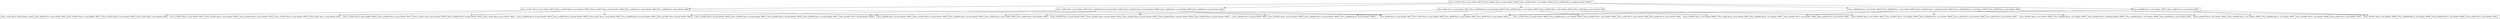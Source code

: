 digraph ArbolB{
node[shape=record]
"Estructuras.NodoAB@6e7bb75b" [shape = record label = "<p17lAf17>Placa: p17lAf17
 Marca: toyota
 Modelo: MM18|<p25lAf25>Placa: p25lAf25
 Marca: hyundai
 Modelo: MM26|<p35lAf35>Placa: p35lAf35
 Marca: volvo
 Modelo: MM36|<p43lAf43>Placa: p43lAf43
 Marca: modificado
 Modelo: MM44|"]
"Estructuras.NodoAB@6e7bb75b" -> "Estructuras.NodoAB@27527abb"
"Estructuras.NodoAB@27527abb" [shape = record label = "<p11lAf11>Placa: p11lAf11
 Marca: toyota
 Modelo: MM12|<p14lAf14>Placa: p14lAf14
 Marca: toyota
 Modelo: MM15|<p17lAf17>Placa: p17lAf17
 Marca: toyota
 Modelo: MM18|<p2lAf2>Placa: p2lAf2
 Marca: toyota
 Modelo: MM3|<p5lAf5>Placa: p5lAf5
 Marca: toyota
 Modelo: MM6"]
"Estructuras.NodoAB@27527abb" -> "Estructuras.NodoAB@34fcfa0d"
"Estructuras.NodoAB@34fcfa0d" [shape = record label = "<123abc>Placa: 123abc
 Marca: honda
 Modelo: modelo|<p0lAf0>Placa: p0lAf0
 Marca: toyota
 Modelo: MM1|<p10lAf10>Placa: p10lAf10
 Marca: toyota
 Modelo: MM11|<p12lAf12>Placa: p12lAf12
 Marca: toyota
 Modelo: MM13|<p1lAf1>Placa: p1lAf1
 Marca: toyota
 Modelo: MM2"]
"Estructuras.NodoAB@27527abb" -> "Estructuras.NodoAB@20fc1226"
"Estructuras.NodoAB@20fc1226" [shape = record label = "<p12lAf12>Placa: p12lAf12
 Marca: toyota
 Modelo: MM13|<p13lAf13>Placa: p13lAf13
 Marca: toyota
 Modelo: MM14|<p14lAf14>Placa: p14lAf14
 Marca: toyota
 Modelo: MM15|<p15lAf15>Placa: p15lAf15
 Marca: toyota
 Modelo: MM16|<p1lAf1>Placa: p1lAf1
 Marca: toyota
 Modelo: MM2"]
"Estructuras.NodoAB@27527abb" -> "Estructuras.NodoAB@138eb80d"
"Estructuras.NodoAB@138eb80d" [shape = record label = "<p15lAf15>Placa: p15lAf15
 Marca: toyota
 Modelo: MM16|<p16lAf16>Placa: p16lAf16
 Marca: toyota
 Modelo: MM17|<p17lAf17>Placa: p17lAf17
 Marca: toyota
 Modelo: MM18|<p18lAf18>Placa: p18lAf18
 Marca: hyundai
 Modelo: MM19|<p1lAf1>Placa: p1lAf1
 Marca: toyota
 Modelo: MM2"]
"Estructuras.NodoAB@27527abb" -> "Estructuras.NodoAB@27bd8f65"
"Estructuras.NodoAB@27bd8f65" [shape = record label = "<p18lAf18>Placa: p18lAf18
 Marca: hyundai
 Modelo: MM19|<p19lAf19>Placa: p19lAf19
 Marca: hyundai
 Modelo: MM20|<p1lAf1>Placa: p1lAf1
 Marca: toyota
 Modelo: MM2|<p20lAf20>Placa: p20lAf20
 Marca: hyundai
 Modelo: MM21|<p21lAf21>Placa: p21lAf21
 Marca: hyundai
 Modelo: MM22"]
"Estructuras.NodoAB@27527abb" -> "Estructuras.NodoAB@7442350d"
"Estructuras.NodoAB@7442350d" [shape = record label = "<p30lAf30>Placa: p30lAf30
 Marca: hyundai
 Modelo: MM31|<p31lAf31>Placa: p31lAf31
 Marca: hyundai
 Modelo: MM32|<p32lAf32>Placa: p32lAf32
 Marca: hyundai
 Modelo: MM33|<p3lAf3>Placa: p3lAf3
 Marca: toyota
 Modelo: MM4|<p4lAf4>Placa: p4lAf4
 Marca: toyota
 Modelo: MM5"]
"Estructuras.NodoAB@27527abb" -> "Estructuras.NodoAB@34ef6481"
"Estructuras.NodoAB@34ef6481" [shape = record label = "<p6lAf6>Placa: p6lAf6
 Marca: toyota
 Modelo: MM7|<p7lAf7>Placa: p7lAf7
 Marca: toyota
 Modelo: MM8|<p8lAf8>Placa: p8lAf8
 Marca: toyota
 Modelo: MM9|<p9lAf9>Placa: p9lAf9
 Marca: toyota
 Modelo: MM10|"]
"Estructuras.NodoAB@6e7bb75b" -> "Estructuras.NodoAB@5247fcc1"
"Estructuras.NodoAB@5247fcc1" [shape = record label = "<p1lAf1>Placa: p1lAf1
 Marca: toyota
 Modelo: MM2|<p22lAf22>Placa: p22lAf22
 Marca: hyundai
 Modelo: MM23|<p25lAf25>Placa: p25lAf25
 Marca: hyundai
 Modelo: MM26|<p2lAf2>Placa: p2lAf2
 Marca: toyota
 Modelo: MM3|<p5lAf5>Placa: p5lAf5
 Marca: toyota
 Modelo: MM6"]
"Estructuras.NodoAB@5247fcc1" -> "Estructuras.NodoAB@27bd8f65"
"Estructuras.NodoAB@27bd8f65" [shape = record label = "<p18lAf18>Placa: p18lAf18
 Marca: hyundai
 Modelo: MM19|<p19lAf19>Placa: p19lAf19
 Marca: hyundai
 Modelo: MM20|<p1lAf1>Placa: p1lAf1
 Marca: toyota
 Modelo: MM2|<p20lAf20>Placa: p20lAf20
 Marca: hyundai
 Modelo: MM21|<p21lAf21>Placa: p21lAf21
 Marca: hyundai
 Modelo: MM22"]
"Estructuras.NodoAB@5247fcc1" -> "Estructuras.NodoAB@194a874b"
"Estructuras.NodoAB@194a874b" [shape = record label = "<p20lAf20>Placa: p20lAf20
 Marca: hyundai
 Modelo: MM21|<p21lAf21>Placa: p21lAf21
 Marca: hyundai
 Modelo: MM22|<p22lAf22>Placa: p22lAf22
 Marca: hyundai
 Modelo: MM23|<p23lAf23>Placa: p23lAf23
 Marca: hyundai
 Modelo: MM24|<p24lAf24>Placa: p24lAf24
 Marca: hyundai
 Modelo: MM25"]
"Estructuras.NodoAB@5247fcc1" -> "Estructuras.NodoAB@7c453332"
"Estructuras.NodoAB@7c453332" [shape = record label = "<p23lAf23>Placa: p23lAf23
 Marca: hyundai
 Modelo: MM24|<p24lAf24>Placa: p24lAf24
 Marca: hyundai
 Modelo: MM25|<p25lAf25>Placa: p25lAf25
 Marca: hyundai
 Modelo: MM26|<p26lAf26>Placa: p26lAf26
 Marca: hyundai
 Modelo: MM27|<p27lAf27>Placa: p27lAf27
 Marca: hyundai
 Modelo: MM28"]
"Estructuras.NodoAB@5247fcc1" -> "Estructuras.NodoAB@33c18b57"
"Estructuras.NodoAB@33c18b57" [shape = record label = "<p26lAf26>Placa: p26lAf26
 Marca: hyundai
 Modelo: MM27|<p27lAf27>Placa: p27lAf27
 Marca: hyundai
 Modelo: MM28|<p28lAf28>Placa: p28lAf28
 Marca: hyundai
 Modelo: MM29|<p29lAf29>Placa: p29lAf29
 Marca: hyundai
 Modelo: MM30|"]
"Estructuras.NodoAB@5247fcc1" -> "Estructuras.NodoAB@7442350d"
"Estructuras.NodoAB@7442350d" [shape = record label = "<p30lAf30>Placa: p30lAf30
 Marca: hyundai
 Modelo: MM31|<p31lAf31>Placa: p31lAf31
 Marca: hyundai
 Modelo: MM32|<p32lAf32>Placa: p32lAf32
 Marca: hyundai
 Modelo: MM33|<p3lAf3>Placa: p3lAf3
 Marca: toyota
 Modelo: MM4|<p4lAf4>Placa: p4lAf4
 Marca: toyota
 Modelo: MM5"]
"Estructuras.NodoAB@5247fcc1" -> "Estructuras.NodoAB@34ef6481"
"Estructuras.NodoAB@34ef6481" [shape = record label = "<p6lAf6>Placa: p6lAf6
 Marca: toyota
 Modelo: MM7|<p7lAf7>Placa: p7lAf7
 Marca: toyota
 Modelo: MM8|<p8lAf8>Placa: p8lAf8
 Marca: toyota
 Modelo: MM9|<p9lAf9>Placa: p9lAf9
 Marca: toyota
 Modelo: MM10|"]
"Estructuras.NodoAB@6e7bb75b" -> "Estructuras.NodoAB@5e8dc81a"
"Estructuras.NodoAB@5e8dc81a" [shape = record label = "<p2lAf2>Placa: p2lAf2
 Marca: toyota
 Modelo: MM3|<p32lAf32>Placa: p32lAf32
 Marca: hyundai
 Modelo: MM33|<p35lAf35>Placa: p35lAf35
 Marca: volvo
 Modelo: MM36|<p38lAf38>Placa: p38lAf38
 Marca: volvo
 Modelo: MM39|<p5lAf5>Placa: p5lAf5
 Marca: toyota
 Modelo: MM6"]
"Estructuras.NodoAB@5e8dc81a" -> "Estructuras.NodoAB@33c18b57"
"Estructuras.NodoAB@33c18b57" [shape = record label = "<p26lAf26>Placa: p26lAf26
 Marca: hyundai
 Modelo: MM27|<p27lAf27>Placa: p27lAf27
 Marca: hyundai
 Modelo: MM28|<p28lAf28>Placa: p28lAf28
 Marca: hyundai
 Modelo: MM29|<p29lAf29>Placa: p29lAf29
 Marca: hyundai
 Modelo: MM30|"]
"Estructuras.NodoAB@5e8dc81a" -> "Estructuras.NodoAB@7442350d"
"Estructuras.NodoAB@7442350d" [shape = record label = "<p30lAf30>Placa: p30lAf30
 Marca: hyundai
 Modelo: MM31|<p31lAf31>Placa: p31lAf31
 Marca: hyundai
 Modelo: MM32|<p32lAf32>Placa: p32lAf32
 Marca: hyundai
 Modelo: MM33|<p3lAf3>Placa: p3lAf3
 Marca: toyota
 Modelo: MM4|<p4lAf4>Placa: p4lAf4
 Marca: toyota
 Modelo: MM5"]
"Estructuras.NodoAB@5e8dc81a" -> "Estructuras.NodoAB@13b06c5f"
"Estructuras.NodoAB@13b06c5f" [shape = record label = "<p33lAf33>Placa: p33lAf33
 Marca: hyundai
 Modelo: MM34|<p34lAf34>Placa: p34lAf34
 Marca: volvo
 Modelo: MM35|<p35lAf35>Placa: p35lAf35
 Marca: volvo
 Modelo: MM36|<p3lAf3>Placa: p3lAf3
 Marca: toyota
 Modelo: MM4|<p4lAf4>Placa: p4lAf4
 Marca: toyota
 Modelo: MM5"]
"Estructuras.NodoAB@5e8dc81a" -> "Estructuras.NodoAB@46b911b8"
"Estructuras.NodoAB@46b911b8" [shape = record label = "<p36lAf36>Placa: p36lAf36
 Marca: volvo
 Modelo: MM37|<p37lAf37>Placa: p37lAf37
 Marca: volvo
 Modelo: MM38|<p38lAf38>Placa: p38lAf38
 Marca: volvo
 Modelo: MM39|<p3lAf3>Placa: p3lAf3
 Marca: toyota
 Modelo: MM4|<p4lAf4>Placa: p4lAf4
 Marca: toyota
 Modelo: MM5"]
"Estructuras.NodoAB@5e8dc81a" -> "Estructuras.NodoAB@799da10b"
"Estructuras.NodoAB@799da10b" [shape = record label = "<p39lAf39>Placa: p39lAf39
 Marca: volvo
 Modelo: MM40|<p3lAf3>Placa: p3lAf3
 Marca: toyota
 Modelo: MM4|<p40lAf40>Placa: p40lAf40
 Marca: volvo
 Modelo: MM41|<p41lAf41>Placa: p41lAf41
 Marca: volvo
 Modelo: MM42|<p4lAf4>Placa: p4lAf4
 Marca: toyota
 Modelo: MM5"]
"Estructuras.NodoAB@5e8dc81a" -> "Estructuras.NodoAB@34ef6481"
"Estructuras.NodoAB@34ef6481" [shape = record label = "<p6lAf6>Placa: p6lAf6
 Marca: toyota
 Modelo: MM7|<p7lAf7>Placa: p7lAf7
 Marca: toyota
 Modelo: MM8|<p8lAf8>Placa: p8lAf8
 Marca: toyota
 Modelo: MM9|<p9lAf9>Placa: p9lAf9
 Marca: toyota
 Modelo: MM10|"]
"Estructuras.NodoAB@6e7bb75b" -> "Estructuras.NodoAB@49607b3a"
"Estructuras.NodoAB@49607b3a" [shape = record label = "<p38lAf38>Placa: p38lAf38
 Marca: volvo
 Modelo: MM39|<p40lAf40>Placa: p40lAf40
 Marca: volvo
 Modelo: MM41|<p43lAf43>Placa: p43lAf43
 Marca: modificado
 Modelo: MM44|<p46lAf46>Placa: p46lAf46
 Marca: volvo
 Modelo: MM47|<p5lAf5>Placa: p5lAf5
 Marca: toyota
 Modelo: MM6"]
"Estructuras.NodoAB@49607b3a" -> "Estructuras.NodoAB@46b911b8"
"Estructuras.NodoAB@46b911b8" [shape = record label = "<p36lAf36>Placa: p36lAf36
 Marca: volvo
 Modelo: MM37|<p37lAf37>Placa: p37lAf37
 Marca: volvo
 Modelo: MM38|<p38lAf38>Placa: p38lAf38
 Marca: volvo
 Modelo: MM39|<p3lAf3>Placa: p3lAf3
 Marca: toyota
 Modelo: MM4|<p4lAf4>Placa: p4lAf4
 Marca: toyota
 Modelo: MM5"]
"Estructuras.NodoAB@49607b3a" -> "Estructuras.NodoAB@799da10b"
"Estructuras.NodoAB@799da10b" [shape = record label = "<p39lAf39>Placa: p39lAf39
 Marca: volvo
 Modelo: MM40|<p3lAf3>Placa: p3lAf3
 Marca: toyota
 Modelo: MM4|<p40lAf40>Placa: p40lAf40
 Marca: volvo
 Modelo: MM41|<p41lAf41>Placa: p41lAf41
 Marca: volvo
 Modelo: MM42|<p4lAf4>Placa: p4lAf4
 Marca: toyota
 Modelo: MM5"]
"Estructuras.NodoAB@49607b3a" -> "Estructuras.NodoAB@592234dd"
"Estructuras.NodoAB@592234dd" [shape = record label = "<p41lAf41>Placa: p41lAf41
 Marca: volvo
 Modelo: MM42|<p42lAf42>Placa: p42lAf42
 Marca: volvo
 Modelo: MM43|<p43lAf43>Placa: p43lAf43
 Marca: modificado
 Modelo: MM44|<p44lAf44>Placa: p44lAf44
 Marca: volvo
 Modelo: MM45|<p4lAf4>Placa: p4lAf4
 Marca: toyota
 Modelo: MM5"]
"Estructuras.NodoAB@49607b3a" -> "Estructuras.NodoAB@5718ca90"
"Estructuras.NodoAB@5718ca90" [shape = record label = "<p44lAf44>Placa: p44lAf44
 Marca: volvo
 Modelo: MM45|<p45lAf45>Placa: p45lAf45
 Marca: volvo
 Modelo: MM46|<p46lAf46>Placa: p46lAf46
 Marca: volvo
 Modelo: MM47|<p47lAf47>Placa: p47lAf47
 Marca: volvo
 Modelo: MM48|<p4lAf4>Placa: p4lAf4
 Marca: toyota
 Modelo: MM5"]
"Estructuras.NodoAB@49607b3a" -> "Estructuras.NodoAB@4319bc81"
"Estructuras.NodoAB@4319bc81" [shape = record label = "<p47lAf47>Placa: p47lAf47
 Marca: volvo
 Modelo: MM48|<p48lAf48>Placa: p48lAf48
 Marca: volvo
 Modelo: MM49|<p49lAf49>Placa: p49lAf49
 Marca: volvo
 Modelo: MM50|<p4lAf4>Placa: p4lAf4
 Marca: toyota
 Modelo: MM5|"]
"Estructuras.NodoAB@49607b3a" -> "Estructuras.NodoAB@34ef6481"
"Estructuras.NodoAB@34ef6481" [shape = record label = "<p6lAf6>Placa: p6lAf6
 Marca: toyota
 Modelo: MM7|<p7lAf7>Placa: p7lAf7
 Marca: toyota
 Modelo: MM8|<p8lAf8>Placa: p8lAf8
 Marca: toyota
 Modelo: MM9|<p9lAf9>Placa: p9lAf9
 Marca: toyota
 Modelo: MM10|"]
"Estructuras.NodoAB@6e7bb75b" -> "Estructuras.NodoAB@9eaa673"
"Estructuras.NodoAB@9eaa673" [shape = record label = "<p46lAf46>Placa: p46lAf46
 Marca: volvo
 Modelo: MM47|<p5lAf5>Placa: p5lAf5
 Marca: toyota
 Modelo: MM6|"]
"Estructuras.NodoAB@9eaa673" -> "Estructuras.NodoAB@5718ca90"
"Estructuras.NodoAB@5718ca90" [shape = record label = "<p44lAf44>Placa: p44lAf44
 Marca: volvo
 Modelo: MM45|<p45lAf45>Placa: p45lAf45
 Marca: volvo
 Modelo: MM46|<p46lAf46>Placa: p46lAf46
 Marca: volvo
 Modelo: MM47|<p47lAf47>Placa: p47lAf47
 Marca: volvo
 Modelo: MM48|<p4lAf4>Placa: p4lAf4
 Marca: toyota
 Modelo: MM5"]
"Estructuras.NodoAB@9eaa673" -> "Estructuras.NodoAB@4319bc81"
"Estructuras.NodoAB@4319bc81" [shape = record label = "<p47lAf47>Placa: p47lAf47
 Marca: volvo
 Modelo: MM48|<p48lAf48>Placa: p48lAf48
 Marca: volvo
 Modelo: MM49|<p49lAf49>Placa: p49lAf49
 Marca: volvo
 Modelo: MM50|<p4lAf4>Placa: p4lAf4
 Marca: toyota
 Modelo: MM5|"]
"Estructuras.NodoAB@9eaa673" -> "Estructuras.NodoAB@34ef6481"
"Estructuras.NodoAB@34ef6481" [shape = record label = "<p6lAf6>Placa: p6lAf6
 Marca: toyota
 Modelo: MM7|<p7lAf7>Placa: p7lAf7
 Marca: toyota
 Modelo: MM8|<p8lAf8>Placa: p8lAf8
 Marca: toyota
 Modelo: MM9|<p9lAf9>Placa: p9lAf9
 Marca: toyota
 Modelo: MM10|"]
}
